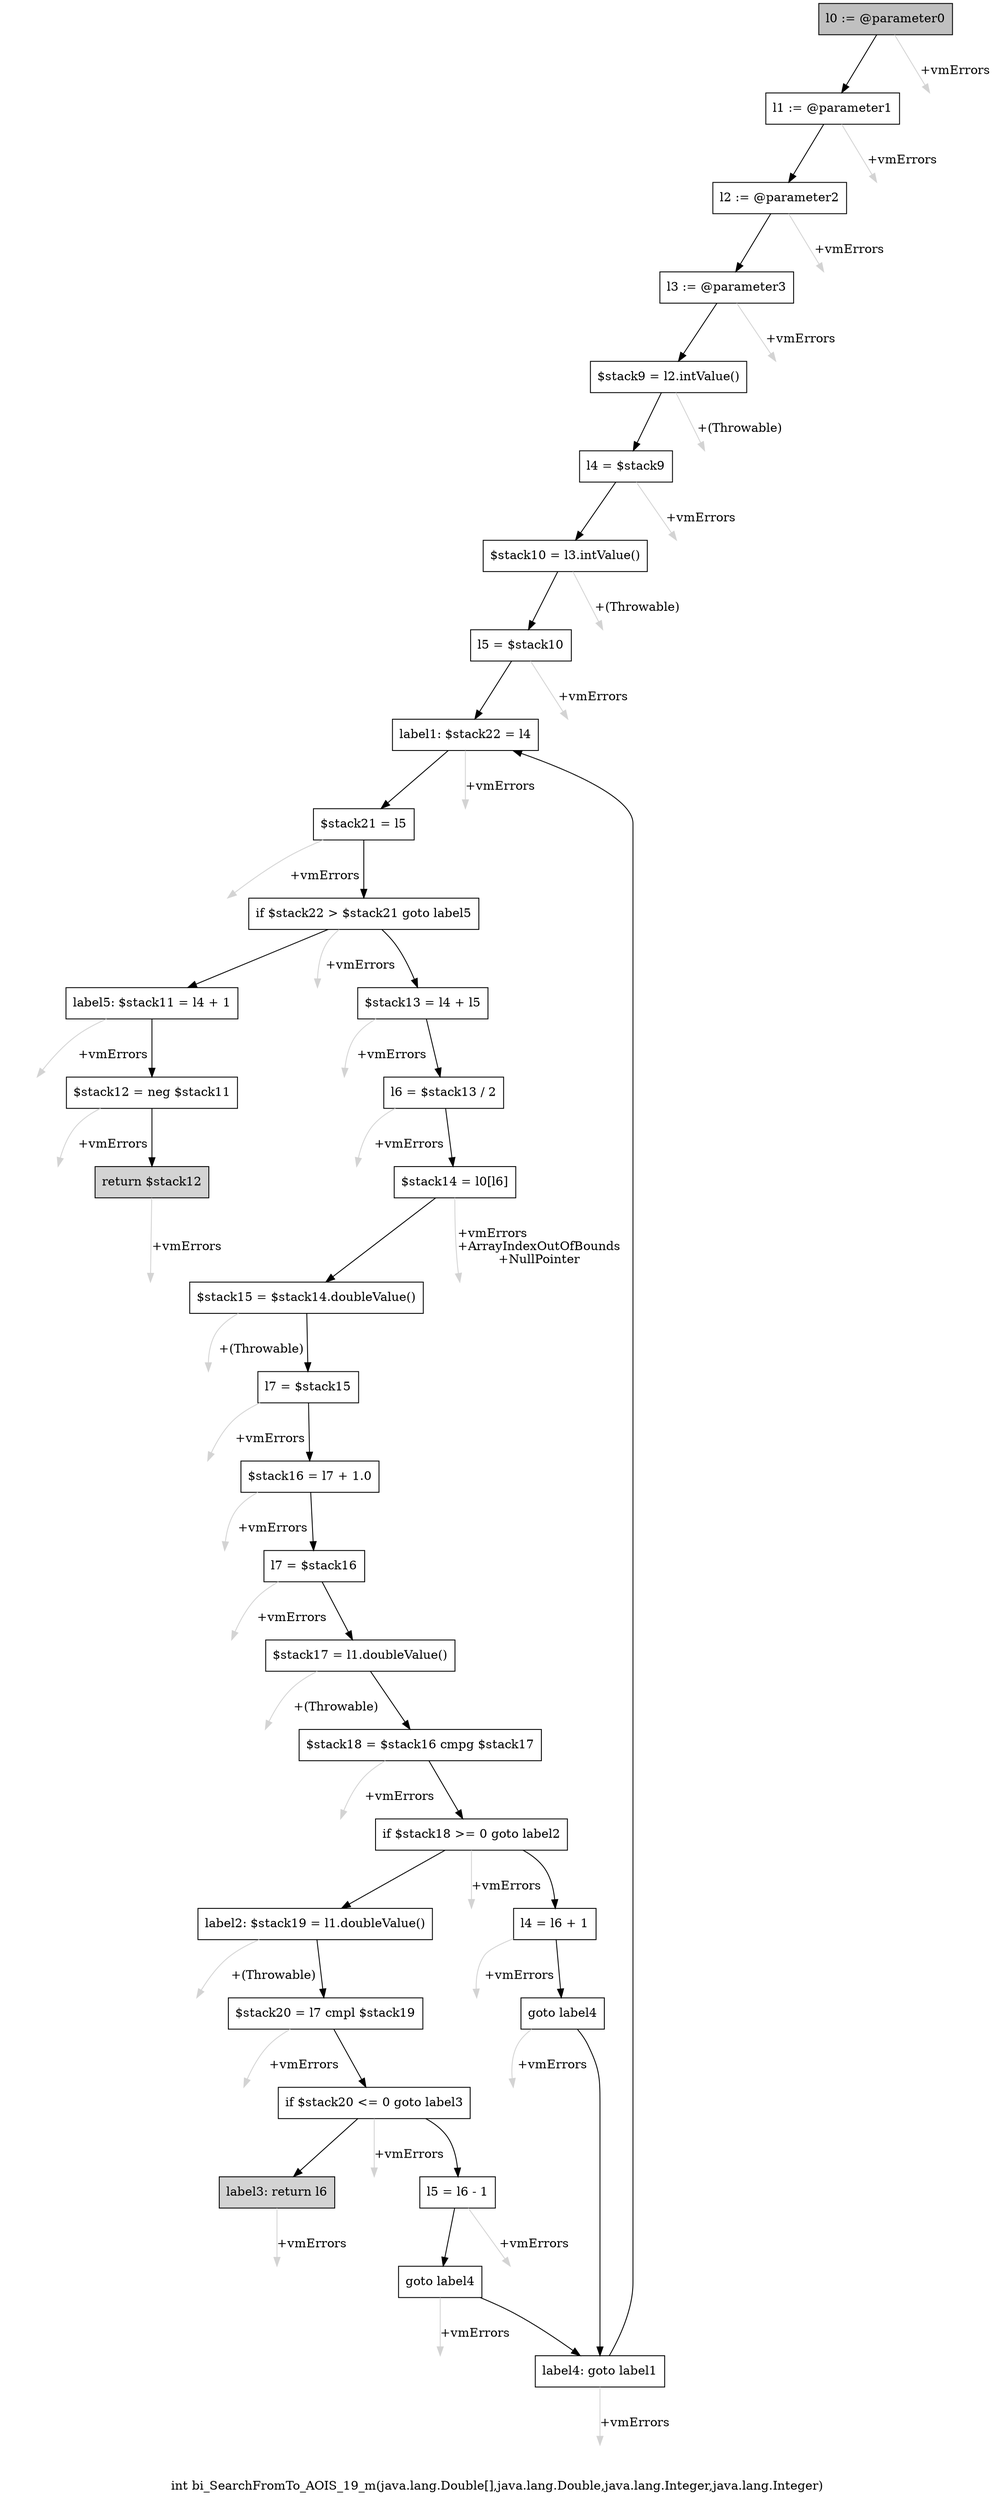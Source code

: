 digraph "int bi_SearchFromTo_AOIS_19_m(java.lang.Double[],java.lang.Double,java.lang.Integer,java.lang.Integer)" {
    label="int bi_SearchFromTo_AOIS_19_m(java.lang.Double[],java.lang.Double,java.lang.Integer,java.lang.Integer)";
    node [shape=box];
    "0" [style=filled,fillcolor=gray,label="l0 := @parameter0",];
    "1" [label="l1 := @parameter1",];
    "0"->"1" [color=black,];
    "33" [style=invis,label="Esc",];
    "0"->"33" [color=lightgray,label="\l+vmErrors",];
    "2" [label="l2 := @parameter2",];
    "1"->"2" [color=black,];
    "34" [style=invis,label="Esc",];
    "1"->"34" [color=lightgray,label="\l+vmErrors",];
    "3" [label="l3 := @parameter3",];
    "2"->"3" [color=black,];
    "35" [style=invis,label="Esc",];
    "2"->"35" [color=lightgray,label="\l+vmErrors",];
    "4" [label="$stack9 = l2.intValue()",];
    "3"->"4" [color=black,];
    "36" [style=invis,label="Esc",];
    "3"->"36" [color=lightgray,label="\l+vmErrors",];
    "5" [label="l4 = $stack9",];
    "4"->"5" [color=black,];
    "37" [style=invis,label="Esc",];
    "4"->"37" [color=lightgray,label="\l+(Throwable)",];
    "6" [label="$stack10 = l3.intValue()",];
    "5"->"6" [color=black,];
    "38" [style=invis,label="Esc",];
    "5"->"38" [color=lightgray,label="\l+vmErrors",];
    "7" [label="l5 = $stack10",];
    "6"->"7" [color=black,];
    "39" [style=invis,label="Esc",];
    "6"->"39" [color=lightgray,label="\l+(Throwable)",];
    "8" [label="label1: $stack22 = l4",];
    "7"->"8" [color=black,];
    "40" [style=invis,label="Esc",];
    "7"->"40" [color=lightgray,label="\l+vmErrors",];
    "9" [label="$stack21 = l5",];
    "8"->"9" [color=black,];
    "41" [style=invis,label="Esc",];
    "8"->"41" [color=lightgray,label="\l+vmErrors",];
    "10" [label="if $stack22 > $stack21 goto label5",];
    "9"->"10" [color=black,];
    "42" [style=invis,label="Esc",];
    "9"->"42" [color=lightgray,label="\l+vmErrors",];
    "11" [label="$stack13 = l4 + l5",];
    "10"->"11" [color=black,];
    "30" [label="label5: $stack11 = l4 + 1",];
    "10"->"30" [color=black,];
    "43" [style=invis,label="Esc",];
    "10"->"43" [color=lightgray,label="\l+vmErrors",];
    "12" [label="l6 = $stack13 / 2",];
    "11"->"12" [color=black,];
    "44" [style=invis,label="Esc",];
    "11"->"44" [color=lightgray,label="\l+vmErrors",];
    "13" [label="$stack14 = l0[l6]",];
    "12"->"13" [color=black,];
    "45" [style=invis,label="Esc",];
    "12"->"45" [color=lightgray,label="\l+vmErrors",];
    "14" [label="$stack15 = $stack14.doubleValue()",];
    "13"->"14" [color=black,];
    "46" [style=invis,label="Esc",];
    "13"->"46" [color=lightgray,label="\l+vmErrors\l+ArrayIndexOutOfBounds\l+NullPointer",];
    "15" [label="l7 = $stack15",];
    "14"->"15" [color=black,];
    "47" [style=invis,label="Esc",];
    "14"->"47" [color=lightgray,label="\l+(Throwable)",];
    "16" [label="$stack16 = l7 + 1.0",];
    "15"->"16" [color=black,];
    "48" [style=invis,label="Esc",];
    "15"->"48" [color=lightgray,label="\l+vmErrors",];
    "17" [label="l7 = $stack16",];
    "16"->"17" [color=black,];
    "49" [style=invis,label="Esc",];
    "16"->"49" [color=lightgray,label="\l+vmErrors",];
    "18" [label="$stack17 = l1.doubleValue()",];
    "17"->"18" [color=black,];
    "50" [style=invis,label="Esc",];
    "17"->"50" [color=lightgray,label="\l+vmErrors",];
    "19" [label="$stack18 = $stack16 cmpg $stack17",];
    "18"->"19" [color=black,];
    "51" [style=invis,label="Esc",];
    "18"->"51" [color=lightgray,label="\l+(Throwable)",];
    "20" [label="if $stack18 >= 0 goto label2",];
    "19"->"20" [color=black,];
    "52" [style=invis,label="Esc",];
    "19"->"52" [color=lightgray,label="\l+vmErrors",];
    "21" [label="l4 = l6 + 1",];
    "20"->"21" [color=black,];
    "23" [label="label2: $stack19 = l1.doubleValue()",];
    "20"->"23" [color=black,];
    "53" [style=invis,label="Esc",];
    "20"->"53" [color=lightgray,label="\l+vmErrors",];
    "22" [label="goto label4",];
    "21"->"22" [color=black,];
    "54" [style=invis,label="Esc",];
    "21"->"54" [color=lightgray,label="\l+vmErrors",];
    "29" [label="label4: goto label1",];
    "22"->"29" [color=black,];
    "55" [style=invis,label="Esc",];
    "22"->"55" [color=lightgray,label="\l+vmErrors",];
    "24" [label="$stack20 = l7 cmpl $stack19",];
    "23"->"24" [color=black,];
    "56" [style=invis,label="Esc",];
    "23"->"56" [color=lightgray,label="\l+(Throwable)",];
    "25" [label="if $stack20 <= 0 goto label3",];
    "24"->"25" [color=black,];
    "57" [style=invis,label="Esc",];
    "24"->"57" [color=lightgray,label="\l+vmErrors",];
    "26" [label="l5 = l6 - 1",];
    "25"->"26" [color=black,];
    "28" [style=filled,fillcolor=lightgray,label="label3: return l6",];
    "25"->"28" [color=black,];
    "58" [style=invis,label="Esc",];
    "25"->"58" [color=lightgray,label="\l+vmErrors",];
    "27" [label="goto label4",];
    "26"->"27" [color=black,];
    "59" [style=invis,label="Esc",];
    "26"->"59" [color=lightgray,label="\l+vmErrors",];
    "27"->"29" [color=black,];
    "60" [style=invis,label="Esc",];
    "27"->"60" [color=lightgray,label="\l+vmErrors",];
    "61" [style=invis,label="Esc",];
    "28"->"61" [color=lightgray,label="\l+vmErrors",];
    "29"->"8" [color=black,];
    "62" [style=invis,label="Esc",];
    "29"->"62" [color=lightgray,label="\l+vmErrors",];
    "31" [label="$stack12 = neg $stack11",];
    "30"->"31" [color=black,];
    "63" [style=invis,label="Esc",];
    "30"->"63" [color=lightgray,label="\l+vmErrors",];
    "32" [style=filled,fillcolor=lightgray,label="return $stack12",];
    "31"->"32" [color=black,];
    "64" [style=invis,label="Esc",];
    "31"->"64" [color=lightgray,label="\l+vmErrors",];
    "65" [style=invis,label="Esc",];
    "32"->"65" [color=lightgray,label="\l+vmErrors",];
}
